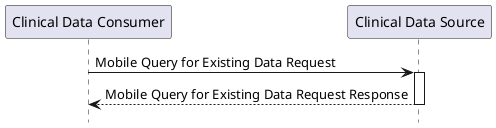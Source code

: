 @startuml
hide footbox

participant "Clinical Data Consumer" as CDC
participant "Clinical Data Source" as CDS

CDC -> CDS :Mobile Query for Existing Data Request
activate CDS
CDS --> CDC : Mobile Query for Existing Data Request Response
deactivate CDS

@enduml
